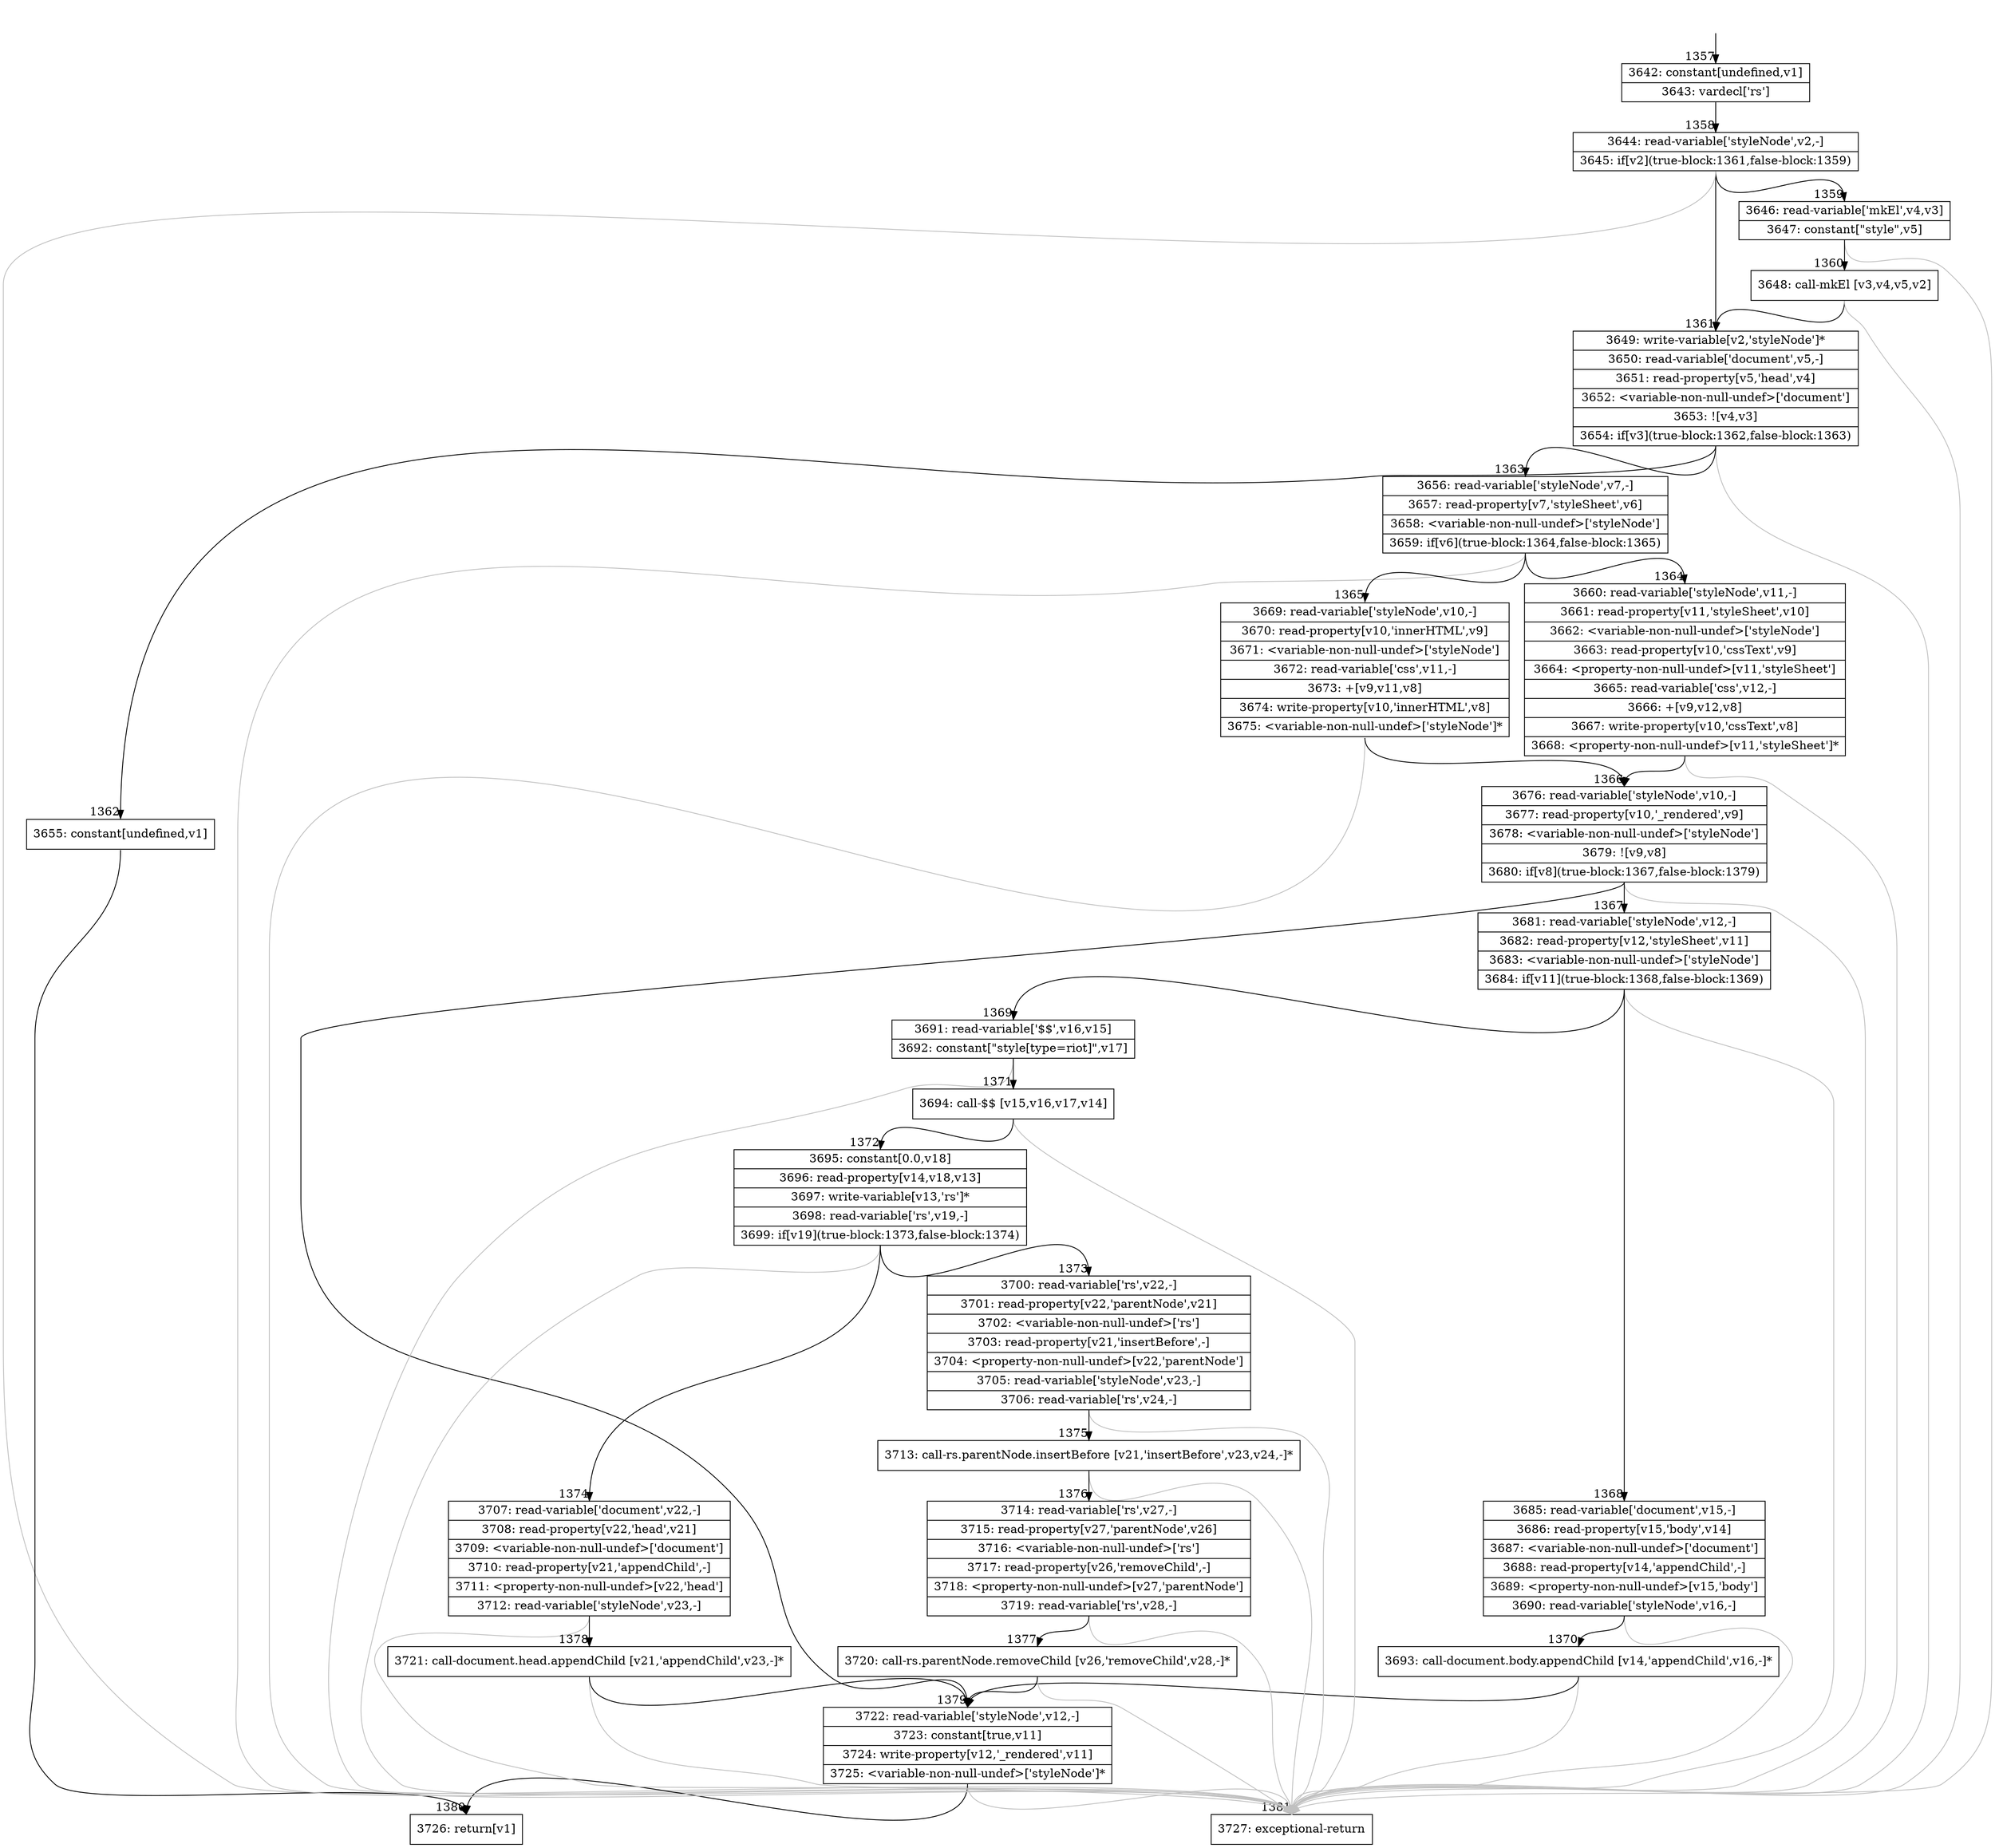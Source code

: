 digraph {
rankdir="TD"
BB_entry100[shape=none,label=""];
BB_entry100 -> BB1357 [tailport=s, headport=n, headlabel="    1357"]
BB1357 [shape=record label="{3642: constant[undefined,v1]|3643: vardecl['rs']}" ] 
BB1357 -> BB1358 [tailport=s, headport=n, headlabel="      1358"]
BB1358 [shape=record label="{3644: read-variable['styleNode',v2,-]|3645: if[v2](true-block:1361,false-block:1359)}" ] 
BB1358 -> BB1361 [tailport=s, headport=n, headlabel="      1361"]
BB1358 -> BB1359 [tailport=s, headport=n, headlabel="      1359"]
BB1358 -> BB1381 [tailport=s, headport=n, color=gray, headlabel="      1381"]
BB1359 [shape=record label="{3646: read-variable['mkEl',v4,v3]|3647: constant[\"style\",v5]}" ] 
BB1359 -> BB1360 [tailport=s, headport=n, headlabel="      1360"]
BB1359 -> BB1381 [tailport=s, headport=n, color=gray]
BB1360 [shape=record label="{3648: call-mkEl [v3,v4,v5,v2]}" ] 
BB1360 -> BB1361 [tailport=s, headport=n]
BB1360 -> BB1381 [tailport=s, headport=n, color=gray]
BB1361 [shape=record label="{3649: write-variable[v2,'styleNode']*|3650: read-variable['document',v5,-]|3651: read-property[v5,'head',v4]|3652: \<variable-non-null-undef\>['document']|3653: ![v4,v3]|3654: if[v3](true-block:1362,false-block:1363)}" ] 
BB1361 -> BB1362 [tailport=s, headport=n, headlabel="      1362"]
BB1361 -> BB1363 [tailport=s, headport=n, headlabel="      1363"]
BB1361 -> BB1381 [tailport=s, headport=n, color=gray]
BB1362 [shape=record label="{3655: constant[undefined,v1]}" ] 
BB1362 -> BB1380 [tailport=s, headport=n, headlabel="      1380"]
BB1363 [shape=record label="{3656: read-variable['styleNode',v7,-]|3657: read-property[v7,'styleSheet',v6]|3658: \<variable-non-null-undef\>['styleNode']|3659: if[v6](true-block:1364,false-block:1365)}" ] 
BB1363 -> BB1364 [tailport=s, headport=n, headlabel="      1364"]
BB1363 -> BB1365 [tailport=s, headport=n, headlabel="      1365"]
BB1363 -> BB1381 [tailport=s, headport=n, color=gray]
BB1364 [shape=record label="{3660: read-variable['styleNode',v11,-]|3661: read-property[v11,'styleSheet',v10]|3662: \<variable-non-null-undef\>['styleNode']|3663: read-property[v10,'cssText',v9]|3664: \<property-non-null-undef\>[v11,'styleSheet']|3665: read-variable['css',v12,-]|3666: +[v9,v12,v8]|3667: write-property[v10,'cssText',v8]|3668: \<property-non-null-undef\>[v11,'styleSheet']*}" ] 
BB1364 -> BB1366 [tailport=s, headport=n, headlabel="      1366"]
BB1364 -> BB1381 [tailport=s, headport=n, color=gray]
BB1365 [shape=record label="{3669: read-variable['styleNode',v10,-]|3670: read-property[v10,'innerHTML',v9]|3671: \<variable-non-null-undef\>['styleNode']|3672: read-variable['css',v11,-]|3673: +[v9,v11,v8]|3674: write-property[v10,'innerHTML',v8]|3675: \<variable-non-null-undef\>['styleNode']*}" ] 
BB1365 -> BB1366 [tailport=s, headport=n]
BB1365 -> BB1381 [tailport=s, headport=n, color=gray]
BB1366 [shape=record label="{3676: read-variable['styleNode',v10,-]|3677: read-property[v10,'_rendered',v9]|3678: \<variable-non-null-undef\>['styleNode']|3679: ![v9,v8]|3680: if[v8](true-block:1367,false-block:1379)}" ] 
BB1366 -> BB1367 [tailport=s, headport=n, headlabel="      1367"]
BB1366 -> BB1379 [tailport=s, headport=n, headlabel="      1379"]
BB1366 -> BB1381 [tailport=s, headport=n, color=gray]
BB1367 [shape=record label="{3681: read-variable['styleNode',v12,-]|3682: read-property[v12,'styleSheet',v11]|3683: \<variable-non-null-undef\>['styleNode']|3684: if[v11](true-block:1368,false-block:1369)}" ] 
BB1367 -> BB1368 [tailport=s, headport=n, headlabel="      1368"]
BB1367 -> BB1369 [tailport=s, headport=n, headlabel="      1369"]
BB1367 -> BB1381 [tailport=s, headport=n, color=gray]
BB1368 [shape=record label="{3685: read-variable['document',v15,-]|3686: read-property[v15,'body',v14]|3687: \<variable-non-null-undef\>['document']|3688: read-property[v14,'appendChild',-]|3689: \<property-non-null-undef\>[v15,'body']|3690: read-variable['styleNode',v16,-]}" ] 
BB1368 -> BB1370 [tailport=s, headport=n, headlabel="      1370"]
BB1368 -> BB1381 [tailport=s, headport=n, color=gray]
BB1369 [shape=record label="{3691: read-variable['$$',v16,v15]|3692: constant[\"style[type=riot]\",v17]}" ] 
BB1369 -> BB1371 [tailport=s, headport=n, headlabel="      1371"]
BB1369 -> BB1381 [tailport=s, headport=n, color=gray]
BB1370 [shape=record label="{3693: call-document.body.appendChild [v14,'appendChild',v16,-]*}" ] 
BB1370 -> BB1379 [tailport=s, headport=n]
BB1370 -> BB1381 [tailport=s, headport=n, color=gray]
BB1371 [shape=record label="{3694: call-$$ [v15,v16,v17,v14]}" ] 
BB1371 -> BB1372 [tailport=s, headport=n, headlabel="      1372"]
BB1371 -> BB1381 [tailport=s, headport=n, color=gray]
BB1372 [shape=record label="{3695: constant[0.0,v18]|3696: read-property[v14,v18,v13]|3697: write-variable[v13,'rs']*|3698: read-variable['rs',v19,-]|3699: if[v19](true-block:1373,false-block:1374)}" ] 
BB1372 -> BB1373 [tailport=s, headport=n, headlabel="      1373"]
BB1372 -> BB1374 [tailport=s, headport=n, headlabel="      1374"]
BB1372 -> BB1381 [tailport=s, headport=n, color=gray]
BB1373 [shape=record label="{3700: read-variable['rs',v22,-]|3701: read-property[v22,'parentNode',v21]|3702: \<variable-non-null-undef\>['rs']|3703: read-property[v21,'insertBefore',-]|3704: \<property-non-null-undef\>[v22,'parentNode']|3705: read-variable['styleNode',v23,-]|3706: read-variable['rs',v24,-]}" ] 
BB1373 -> BB1375 [tailport=s, headport=n, headlabel="      1375"]
BB1373 -> BB1381 [tailport=s, headport=n, color=gray]
BB1374 [shape=record label="{3707: read-variable['document',v22,-]|3708: read-property[v22,'head',v21]|3709: \<variable-non-null-undef\>['document']|3710: read-property[v21,'appendChild',-]|3711: \<property-non-null-undef\>[v22,'head']|3712: read-variable['styleNode',v23,-]}" ] 
BB1374 -> BB1378 [tailport=s, headport=n, headlabel="      1378"]
BB1374 -> BB1381 [tailport=s, headport=n, color=gray]
BB1375 [shape=record label="{3713: call-rs.parentNode.insertBefore [v21,'insertBefore',v23,v24,-]*}" ] 
BB1375 -> BB1376 [tailport=s, headport=n, headlabel="      1376"]
BB1375 -> BB1381 [tailport=s, headport=n, color=gray]
BB1376 [shape=record label="{3714: read-variable['rs',v27,-]|3715: read-property[v27,'parentNode',v26]|3716: \<variable-non-null-undef\>['rs']|3717: read-property[v26,'removeChild',-]|3718: \<property-non-null-undef\>[v27,'parentNode']|3719: read-variable['rs',v28,-]}" ] 
BB1376 -> BB1377 [tailport=s, headport=n, headlabel="      1377"]
BB1376 -> BB1381 [tailport=s, headport=n, color=gray]
BB1377 [shape=record label="{3720: call-rs.parentNode.removeChild [v26,'removeChild',v28,-]*}" ] 
BB1377 -> BB1379 [tailport=s, headport=n]
BB1377 -> BB1381 [tailport=s, headport=n, color=gray]
BB1378 [shape=record label="{3721: call-document.head.appendChild [v21,'appendChild',v23,-]*}" ] 
BB1378 -> BB1379 [tailport=s, headport=n]
BB1378 -> BB1381 [tailport=s, headport=n, color=gray]
BB1379 [shape=record label="{3722: read-variable['styleNode',v12,-]|3723: constant[true,v11]|3724: write-property[v12,'_rendered',v11]|3725: \<variable-non-null-undef\>['styleNode']*}" ] 
BB1379 -> BB1380 [tailport=s, headport=n]
BB1379 -> BB1381 [tailport=s, headport=n, color=gray]
BB1380 [shape=record label="{3726: return[v1]}" ] 
BB1381 [shape=record label="{3727: exceptional-return}" ] 
//#$~ 1182
}
